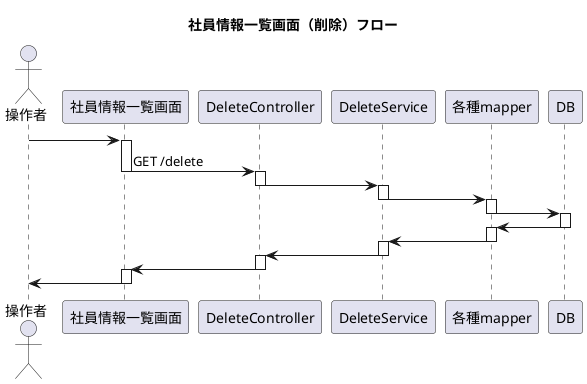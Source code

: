 @startuml
title 社員情報一覧画面（削除）フロー

Actor "操作者" as User

User -> 社員情報一覧画面

activate 社員情報一覧画面
社員情報一覧画面 -> DeleteController : GET /delete
deactivate 社員情報一覧画面

activate DeleteController
DeleteController->DeleteService
deactivate DeleteController

activate DeleteService
DeleteService->各種mapper
deactivate DeleteService

activate 各種mapper
各種mapper->DB
deactivate 各種mapper

activate DB
各種mapper <- DB
deactivate DB

activate 各種mapper
DeleteService<-各種mapper
deactivate 各種mapper

activate DeleteService
DeleteController<-DeleteService
deactivate DeleteService

activate DeleteController
社員情報一覧画面<-DeleteController
deactivate DeleteController

activate 社員情報一覧画面
User <- 社員情報一覧画面
deactivate 社員情報一覧画面

@enduml